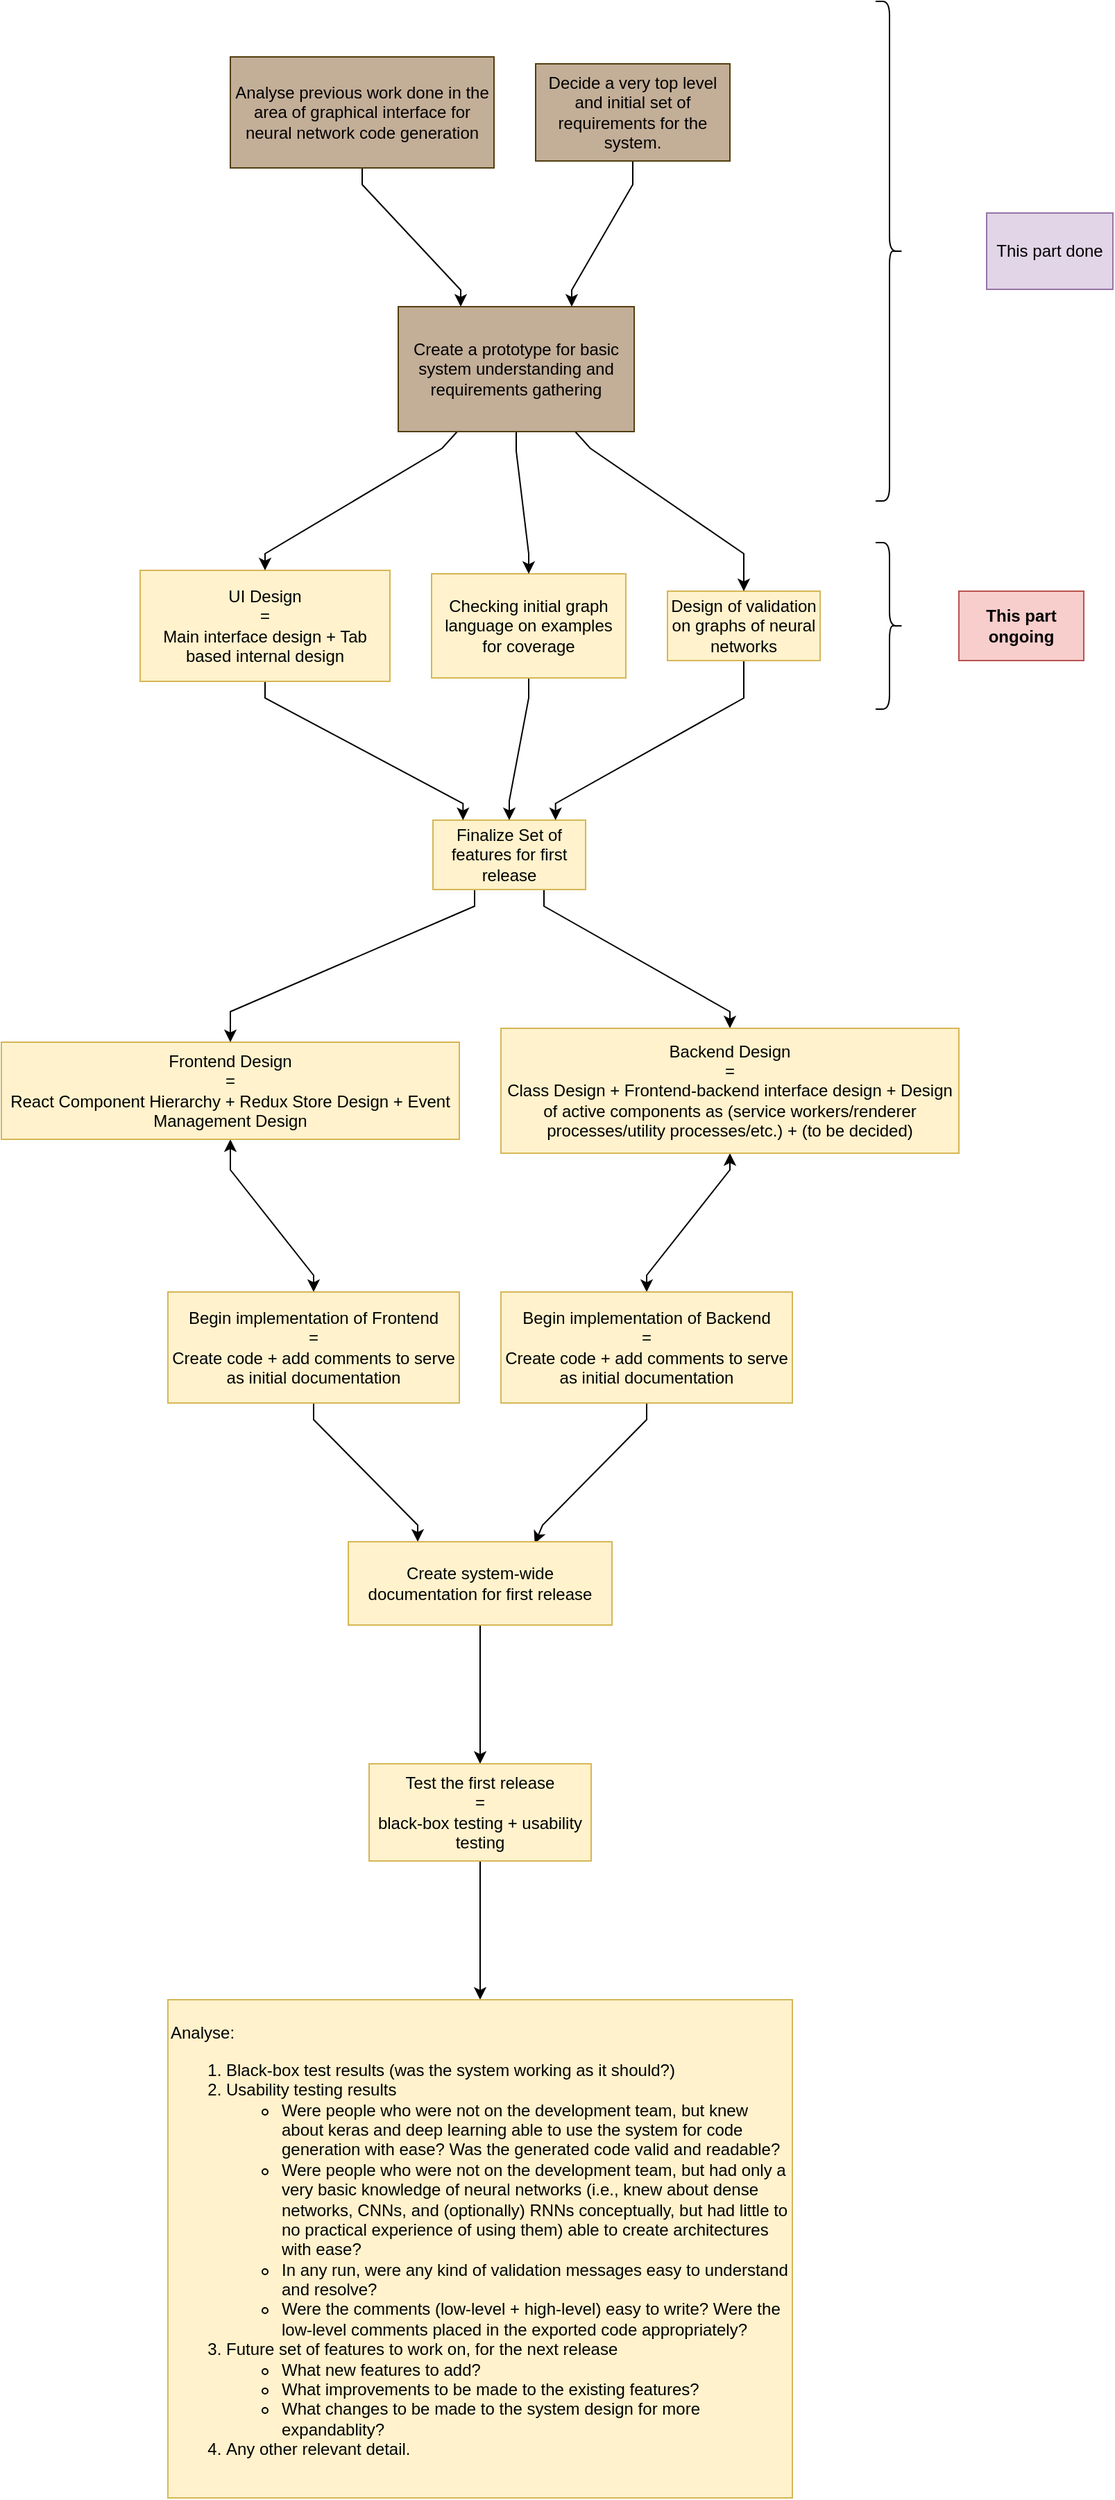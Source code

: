 <mxfile version="21.7.5" type="device">
  <diagram name="Page-1" id="XSA-Azo793KCP2tqFHlI">
    <mxGraphModel dx="1750" dy="1435" grid="1" gridSize="10" guides="1" tooltips="1" connect="1" arrows="1" fold="1" page="0" pageScale="1" pageWidth="850" pageHeight="1100" background="none" math="0" shadow="0">
      <root>
        <mxCell id="0" />
        <mxCell id="1" parent="0" />
        <mxCell id="y4iu-hzvsDn3vC2Kyh1K-18" style="rounded=0;orthogonalLoop=1;jettySize=auto;html=1;exitDx=0;exitDy=0;entryDx=0;entryDy=0;orthogonal=1;strokeColor=default;startArrow=classic;startFill=1;noEdgeStyle=1;" edge="1" parent="1" source="y4iu-hzvsDn3vC2Kyh1K-15" target="y4iu-hzvsDn3vC2Kyh1K-16">
          <mxGeometry relative="1" as="geometry">
            <Array as="points">
              <mxPoint x="165" y="802" />
              <mxPoint x="225" y="878" />
            </Array>
          </mxGeometry>
        </mxCell>
        <mxCell id="y4iu-hzvsDn3vC2Kyh1K-15" value="Frontend Design&lt;br&gt;=&lt;br&gt;React Component Hierarchy + Redux Store Design + Event Management Design" style="html=1;whiteSpace=wrap;fillColor=#fff2cc;strokeColor=#d6b656;" vertex="1" parent="1">
          <mxGeometry y="710" width="330" height="70" as="geometry" />
        </mxCell>
        <mxCell id="y4iu-hzvsDn3vC2Kyh1K-39" style="edgeStyle=orthogonalEdgeStyle;rounded=0;orthogonalLoop=1;jettySize=auto;html=1;exitX=0.5;exitY=1;exitDx=0;exitDy=0;noEdgeStyle=1;orthogonal=1;" edge="1" parent="1" source="y4iu-hzvsDn3vC2Kyh1K-16" target="y4iu-hzvsDn3vC2Kyh1K-38">
          <mxGeometry relative="1" as="geometry">
            <Array as="points">
              <mxPoint x="225" y="982" />
              <mxPoint x="300" y="1058" />
            </Array>
          </mxGeometry>
        </mxCell>
        <mxCell id="y4iu-hzvsDn3vC2Kyh1K-16" value="Begin implementation of Frontend&lt;br&gt;=&lt;br&gt;Create code + add comments to serve as initial documentation" style="html=1;whiteSpace=wrap;fillColor=#fff2cc;strokeColor=#d6b656;" vertex="1" parent="1">
          <mxGeometry x="120" y="890" width="210" height="80" as="geometry" />
        </mxCell>
        <mxCell id="y4iu-hzvsDn3vC2Kyh1K-19" style="edgeStyle=orthogonalEdgeStyle;rounded=0;orthogonalLoop=1;jettySize=auto;html=1;exitDx=0;exitDy=0;noEdgeStyle=1;orthogonal=1;" edge="1" parent="1" source="y4iu-hzvsDn3vC2Kyh1K-17" target="y4iu-hzvsDn3vC2Kyh1K-15">
          <mxGeometry relative="1" as="geometry">
            <Array as="points">
              <mxPoint x="341" y="612" />
              <mxPoint x="165" y="688" />
            </Array>
          </mxGeometry>
        </mxCell>
        <mxCell id="y4iu-hzvsDn3vC2Kyh1K-21" style="edgeStyle=orthogonalEdgeStyle;rounded=0;orthogonalLoop=1;jettySize=auto;html=1;exitDx=0;exitDy=0;noEdgeStyle=1;orthogonal=1;" edge="1" parent="1" source="y4iu-hzvsDn3vC2Kyh1K-17" target="y4iu-hzvsDn3vC2Kyh1K-20">
          <mxGeometry relative="1" as="geometry">
            <Array as="points">
              <mxPoint x="391" y="612" />
              <mxPoint x="525" y="688" />
            </Array>
          </mxGeometry>
        </mxCell>
        <mxCell id="y4iu-hzvsDn3vC2Kyh1K-17" value="Finalize Set of features for first release" style="html=1;whiteSpace=wrap;fillColor=#fff2cc;strokeColor=#d6b656;" vertex="1" parent="1">
          <mxGeometry x="311" y="550" width="110" height="50" as="geometry" />
        </mxCell>
        <mxCell id="y4iu-hzvsDn3vC2Kyh1K-23" style="edgeStyle=orthogonalEdgeStyle;rounded=0;orthogonalLoop=1;jettySize=auto;html=1;exitDx=0;exitDy=0;noEdgeStyle=1;orthogonal=1;startArrow=classic;startFill=1;" edge="1" parent="1" source="y4iu-hzvsDn3vC2Kyh1K-20" target="y4iu-hzvsDn3vC2Kyh1K-22">
          <mxGeometry relative="1" as="geometry">
            <Array as="points">
              <mxPoint x="525" y="802" />
              <mxPoint x="465" y="878" />
            </Array>
          </mxGeometry>
        </mxCell>
        <mxCell id="y4iu-hzvsDn3vC2Kyh1K-20" value="Backend Design&lt;br&gt;=&lt;br&gt;Class Design + Frontend-backend interface design + Design of active components as (service workers/renderer processes/utility processes/etc.) + (to be decided)" style="html=1;whiteSpace=wrap;fillColor=#fff2cc;strokeColor=#d6b656;" vertex="1" parent="1">
          <mxGeometry x="360" y="700" width="330" height="90" as="geometry" />
        </mxCell>
        <mxCell id="y4iu-hzvsDn3vC2Kyh1K-40" style="edgeStyle=orthogonalEdgeStyle;rounded=0;orthogonalLoop=1;jettySize=auto;html=1;exitX=0.5;exitY=1;exitDx=0;exitDy=0;entryX=0.707;entryY=0.021;entryDx=0;entryDy=0;entryPerimeter=0;noEdgeStyle=1;orthogonal=1;" edge="1" parent="1" source="y4iu-hzvsDn3vC2Kyh1K-22" target="y4iu-hzvsDn3vC2Kyh1K-38">
          <mxGeometry relative="1" as="geometry">
            <Array as="points">
              <mxPoint x="465" y="982" />
              <mxPoint x="390" y="1058" />
            </Array>
          </mxGeometry>
        </mxCell>
        <mxCell id="y4iu-hzvsDn3vC2Kyh1K-22" value="Begin implementation of Backend&lt;br&gt;=&lt;br style=&quot;border-color: var(--border-color);&quot;&gt;Create code + add comments to serve as initial documentation" style="html=1;whiteSpace=wrap;fillColor=#fff2cc;strokeColor=#d6b656;" vertex="1" parent="1">
          <mxGeometry x="360" y="890" width="210" height="80" as="geometry" />
        </mxCell>
        <mxCell id="y4iu-hzvsDn3vC2Kyh1K-25" style="edgeStyle=orthogonalEdgeStyle;rounded=0;orthogonalLoop=1;jettySize=auto;html=1;exitDx=0;exitDy=0;noEdgeStyle=1;orthogonal=1;" edge="1" parent="1" source="y4iu-hzvsDn3vC2Kyh1K-24" target="y4iu-hzvsDn3vC2Kyh1K-17">
          <mxGeometry relative="1" as="geometry">
            <Array as="points">
              <mxPoint x="190" y="462" />
              <mxPoint x="332.667" y="538" />
            </Array>
          </mxGeometry>
        </mxCell>
        <mxCell id="y4iu-hzvsDn3vC2Kyh1K-24" value="UI Design&lt;br&gt;=&lt;br&gt;Main interface design + Tab based internal design" style="html=1;whiteSpace=wrap;fillColor=#fff2cc;strokeColor=#d6b656;" vertex="1" parent="1">
          <mxGeometry x="100" y="370" width="180" height="80" as="geometry" />
        </mxCell>
        <mxCell id="y4iu-hzvsDn3vC2Kyh1K-28" style="edgeStyle=orthogonalEdgeStyle;rounded=0;orthogonalLoop=1;jettySize=auto;html=1;exitX=0.5;exitY=1;exitDx=0;exitDy=0;noEdgeStyle=1;orthogonal=1;" edge="1" parent="1" source="y4iu-hzvsDn3vC2Kyh1K-26" target="y4iu-hzvsDn3vC2Kyh1K-17">
          <mxGeometry relative="1" as="geometry">
            <Array as="points">
              <mxPoint x="380" y="462" />
              <mxPoint x="366" y="536" />
            </Array>
          </mxGeometry>
        </mxCell>
        <mxCell id="y4iu-hzvsDn3vC2Kyh1K-26" value="Checking initial graph language on examples for coverage" style="html=1;whiteSpace=wrap;fillColor=#fff2cc;strokeColor=#d6b656;" vertex="1" parent="1">
          <mxGeometry x="310" y="372.5" width="140" height="75" as="geometry" />
        </mxCell>
        <mxCell id="y4iu-hzvsDn3vC2Kyh1K-30" style="edgeStyle=orthogonalEdgeStyle;rounded=0;orthogonalLoop=1;jettySize=auto;html=1;exitX=0.5;exitY=1;exitDx=0;exitDy=0;noEdgeStyle=1;orthogonal=1;" edge="1" parent="1" source="y4iu-hzvsDn3vC2Kyh1K-29" target="y4iu-hzvsDn3vC2Kyh1K-17">
          <mxGeometry relative="1" as="geometry">
            <Array as="points">
              <mxPoint x="535" y="462" />
              <mxPoint x="399.333" y="538" />
            </Array>
          </mxGeometry>
        </mxCell>
        <mxCell id="y4iu-hzvsDn3vC2Kyh1K-29" value="Design of validation on graphs of neural networks" style="html=1;whiteSpace=wrap;fillColor=#fff2cc;strokeColor=#d6b656;" vertex="1" parent="1">
          <mxGeometry x="480" y="385" width="110" height="50" as="geometry" />
        </mxCell>
        <mxCell id="y4iu-hzvsDn3vC2Kyh1K-42" style="edgeStyle=orthogonalEdgeStyle;rounded=0;orthogonalLoop=1;jettySize=auto;html=1;exitX=0.5;exitY=1;exitDx=0;exitDy=0;entryX=0.5;entryY=0;entryDx=0;entryDy=0;noEdgeStyle=1;orthogonal=1;" edge="1" parent="1" source="y4iu-hzvsDn3vC2Kyh1K-38" target="y4iu-hzvsDn3vC2Kyh1K-41">
          <mxGeometry relative="1" as="geometry">
            <Array as="points">
              <mxPoint x="345" y="1142" />
              <mxPoint x="345" y="1218" />
            </Array>
          </mxGeometry>
        </mxCell>
        <mxCell id="y4iu-hzvsDn3vC2Kyh1K-38" value="Create system-wide documentation for first release" style="html=1;whiteSpace=wrap;fillColor=#fff2cc;strokeColor=#d6b656;" vertex="1" parent="1">
          <mxGeometry x="250" y="1070" width="190" height="60" as="geometry" />
        </mxCell>
        <mxCell id="y4iu-hzvsDn3vC2Kyh1K-57" style="edgeStyle=orthogonalEdgeStyle;rounded=0;orthogonalLoop=1;jettySize=auto;html=1;exitX=0.5;exitY=1;exitDx=0;exitDy=0;entryX=0.5;entryY=0;entryDx=0;entryDy=0;noEdgeStyle=1;orthogonal=1;" edge="1" parent="1" source="y4iu-hzvsDn3vC2Kyh1K-41" target="y4iu-hzvsDn3vC2Kyh1K-56">
          <mxGeometry relative="1" as="geometry">
            <Array as="points">
              <mxPoint x="345" y="1312" />
              <mxPoint x="345" y="1388" />
            </Array>
          </mxGeometry>
        </mxCell>
        <mxCell id="y4iu-hzvsDn3vC2Kyh1K-41" value="Test the first release&lt;br&gt;=&lt;br&gt;black-box testing + usability testing" style="html=1;whiteSpace=wrap;fillColor=#fff2cc;strokeColor=#d6b656;" vertex="1" parent="1">
          <mxGeometry x="265" y="1230" width="160" height="70" as="geometry" />
        </mxCell>
        <mxCell id="y4iu-hzvsDn3vC2Kyh1K-44" style="edgeStyle=orthogonalEdgeStyle;rounded=0;orthogonalLoop=1;jettySize=auto;html=1;exitX=0.25;exitY=1;exitDx=0;exitDy=0;noEdgeStyle=1;orthogonal=1;" edge="1" parent="1" source="y4iu-hzvsDn3vC2Kyh1K-43" target="y4iu-hzvsDn3vC2Kyh1K-24">
          <mxGeometry relative="1" as="geometry">
            <Array as="points">
              <mxPoint x="317.667" y="282" />
              <mxPoint x="190" y="358" />
            </Array>
          </mxGeometry>
        </mxCell>
        <mxCell id="y4iu-hzvsDn3vC2Kyh1K-45" style="edgeStyle=orthogonalEdgeStyle;rounded=0;orthogonalLoop=1;jettySize=auto;html=1;exitX=0.5;exitY=1;exitDx=0;exitDy=0;noEdgeStyle=1;orthogonal=1;" edge="1" parent="1" source="y4iu-hzvsDn3vC2Kyh1K-43" target="y4iu-hzvsDn3vC2Kyh1K-26">
          <mxGeometry relative="1" as="geometry">
            <Array as="points">
              <mxPoint x="371" y="284" />
              <mxPoint x="380" y="358" />
            </Array>
          </mxGeometry>
        </mxCell>
        <mxCell id="y4iu-hzvsDn3vC2Kyh1K-46" style="edgeStyle=orthogonalEdgeStyle;rounded=0;orthogonalLoop=1;jettySize=auto;html=1;exitX=0.75;exitY=1;exitDx=0;exitDy=0;noEdgeStyle=1;orthogonal=1;" edge="1" parent="1" source="y4iu-hzvsDn3vC2Kyh1K-43" target="y4iu-hzvsDn3vC2Kyh1K-29">
          <mxGeometry relative="1" as="geometry">
            <Array as="points">
              <mxPoint x="424.333" y="282" />
              <mxPoint x="535" y="358" />
            </Array>
          </mxGeometry>
        </mxCell>
        <mxCell id="y4iu-hzvsDn3vC2Kyh1K-43" value="Create a prototype for basic system understanding and requirements gathering" style="html=1;whiteSpace=wrap;fillColor=#c3ae98;strokeColor=#523f0f;" vertex="1" parent="1">
          <mxGeometry x="286" y="180" width="170" height="90" as="geometry" />
        </mxCell>
        <mxCell id="y4iu-hzvsDn3vC2Kyh1K-48" style="edgeStyle=orthogonalEdgeStyle;rounded=0;orthogonalLoop=1;jettySize=auto;html=1;exitX=0.5;exitY=1;exitDx=0;exitDy=0;noEdgeStyle=1;orthogonal=1;" edge="1" parent="1" source="y4iu-hzvsDn3vC2Kyh1K-47" target="y4iu-hzvsDn3vC2Kyh1K-43">
          <mxGeometry relative="1" as="geometry">
            <Array as="points">
              <mxPoint x="260" y="92" />
              <mxPoint x="331" y="168" />
            </Array>
          </mxGeometry>
        </mxCell>
        <mxCell id="y4iu-hzvsDn3vC2Kyh1K-47" value="Analyse previous work done in the area of graphical interface for neural network code generation" style="html=1;whiteSpace=wrap;fillColor=#c3ae98;strokeColor=#523f0f;" vertex="1" parent="1">
          <mxGeometry x="165" width="190" height="80" as="geometry" />
        </mxCell>
        <mxCell id="y4iu-hzvsDn3vC2Kyh1K-50" style="edgeStyle=orthogonalEdgeStyle;rounded=0;orthogonalLoop=1;jettySize=auto;html=1;exitX=0.5;exitY=1;exitDx=0;exitDy=0;noEdgeStyle=1;orthogonal=1;" edge="1" parent="1" source="y4iu-hzvsDn3vC2Kyh1K-49" target="y4iu-hzvsDn3vC2Kyh1K-43">
          <mxGeometry relative="1" as="geometry">
            <Array as="points">
              <mxPoint x="455" y="92" />
              <mxPoint x="411" y="168" />
            </Array>
          </mxGeometry>
        </mxCell>
        <mxCell id="y4iu-hzvsDn3vC2Kyh1K-49" value="Decide a very top level and initial set of requirements for the system." style="html=1;whiteSpace=wrap;fillColor=#c3ae98;strokeColor=#523f0f;" vertex="1" parent="1">
          <mxGeometry x="385" y="5" width="140" height="70" as="geometry" />
        </mxCell>
        <mxCell id="y4iu-hzvsDn3vC2Kyh1K-54" value="" style="shape=curlyBracket;whiteSpace=wrap;html=1;rounded=1;flipH=1;labelPosition=right;verticalLabelPosition=middle;align=left;verticalAlign=middle;movable=1;resizable=1;rotatable=1;deletable=1;editable=1;locked=0;connectable=1;" vertex="1" parent="1">
          <mxGeometry x="630" y="350" width="20" height="120" as="geometry" />
        </mxCell>
        <mxCell id="y4iu-hzvsDn3vC2Kyh1K-55" value="&lt;b&gt;This part ongoing&lt;/b&gt;" style="text;html=1;strokeColor=#b85450;fillColor=#f8cecc;align=center;verticalAlign=middle;whiteSpace=wrap;rounded=0;movable=1;resizable=1;rotatable=1;deletable=1;editable=1;locked=0;connectable=1;" vertex="1" parent="1">
          <mxGeometry x="690" y="385" width="90" height="50" as="geometry" />
        </mxCell>
        <mxCell id="y4iu-hzvsDn3vC2Kyh1K-56" value="Analyse:&lt;br&gt;&lt;ol&gt;&lt;li&gt;Black-box test results (was the system working as it should?)&lt;/li&gt;&lt;li&gt;Usability testing results&amp;nbsp;&lt;/li&gt;&lt;ul&gt;&lt;li&gt;&lt;span style=&quot;background-color: initial;&quot;&gt;Were people who were not on the development team, but knew about keras and deep learning able to use the system for code generation with ease? Was the generated code valid and readable?&lt;/span&gt;&lt;/li&gt;&lt;li&gt;&lt;span style=&quot;background-color: initial;&quot;&gt;Were people who were not on the development team, but had only a very basic knowledge of neural networks (i.e., knew about dense networks, CNNs, and (optionally) RNNs conceptually, but had little to no practical experience of using them) able to create architectures with ease?&lt;/span&gt;&lt;/li&gt;&lt;li&gt;&lt;span style=&quot;background-color: initial;&quot;&gt;In any run, were any kind of validation messages easy to understand and resolve?&lt;/span&gt;&lt;/li&gt;&lt;li&gt;&lt;span style=&quot;background-color: initial;&quot;&gt;Were the comments (low-level + high-level) easy to write? Were the low-level comments placed in the exported code appropriately?&lt;/span&gt;&lt;/li&gt;&lt;/ul&gt;&lt;li&gt;Future set of features to work on, for the next release&lt;/li&gt;&lt;ul&gt;&lt;li&gt;What new features to add?&lt;/li&gt;&lt;li&gt;What improvements to be made to the existing features?&lt;/li&gt;&lt;li&gt;What changes to be made to the system design for more expandablity?&lt;/li&gt;&lt;/ul&gt;&lt;li&gt;Any other relevant detail.&lt;/li&gt;&lt;/ol&gt;" style="html=1;whiteSpace=wrap;fillColor=#fff2cc;strokeColor=#d6b656;align=left;" vertex="1" parent="1">
          <mxGeometry x="120" y="1400" width="450" height="359" as="geometry" />
        </mxCell>
        <mxCell id="y4iu-hzvsDn3vC2Kyh1K-51" value="" style="shape=curlyBracket;whiteSpace=wrap;html=1;rounded=1;flipH=1;labelPosition=right;verticalLabelPosition=middle;align=left;verticalAlign=middle;movable=1;resizable=1;rotatable=1;deletable=1;editable=1;locked=0;connectable=1;" vertex="1" parent="1">
          <mxGeometry x="630" y="-40" width="20" height="360" as="geometry" />
        </mxCell>
        <mxCell id="y4iu-hzvsDn3vC2Kyh1K-52" value="This part done" style="text;html=1;strokeColor=#9673a6;fillColor=#e1d5e7;align=center;verticalAlign=middle;whiteSpace=wrap;rounded=0;movable=1;resizable=1;rotatable=1;deletable=1;editable=1;locked=0;connectable=1;" vertex="1" parent="1">
          <mxGeometry x="710" y="112.5" width="91" height="55" as="geometry" />
        </mxCell>
      </root>
    </mxGraphModel>
  </diagram>
</mxfile>
